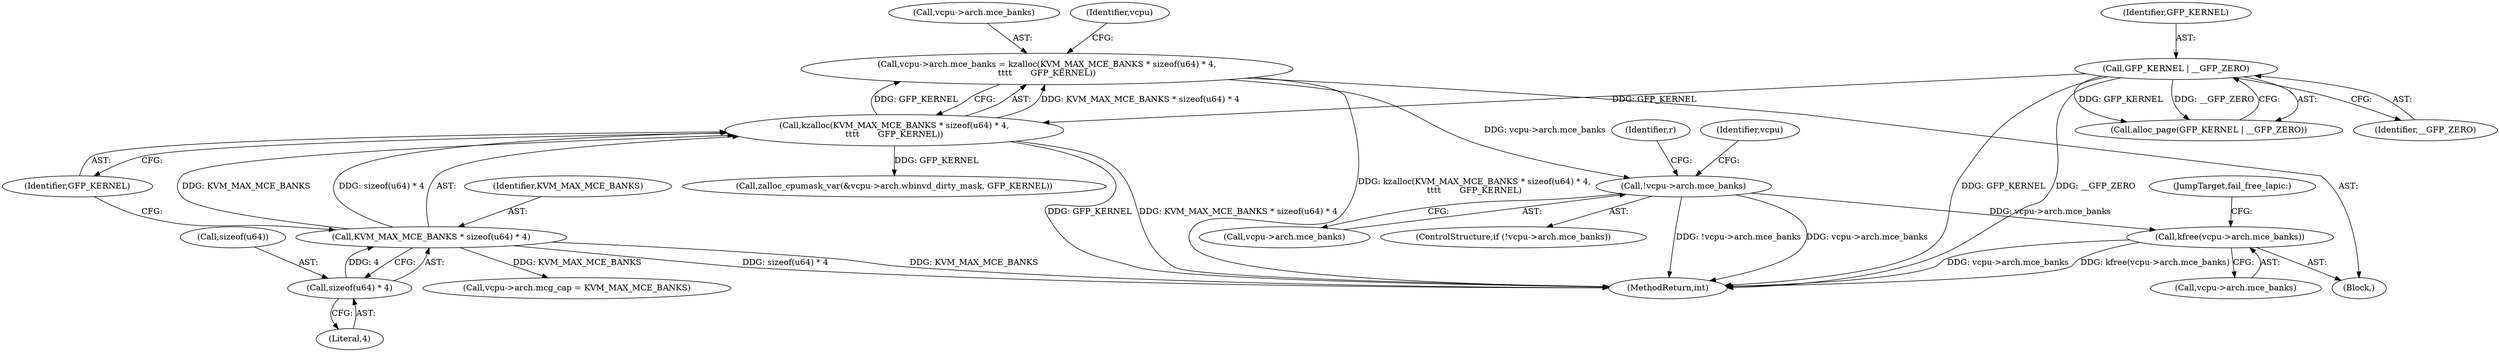 digraph "0_linux_0b79459b482e85cb7426aa7da683a9f2c97aeae1@pointer" {
"1000216" [label="(Call,!vcpu->arch.mce_banks)"];
"1000201" [label="(Call,vcpu->arch.mce_banks = kzalloc(KVM_MAX_MCE_BANKS * sizeof(u64) * 4,\n\t\t\t\t       GFP_KERNEL))"];
"1000207" [label="(Call,kzalloc(KVM_MAX_MCE_BANKS * sizeof(u64) * 4,\n\t\t\t\t       GFP_KERNEL))"];
"1000208" [label="(Call,KVM_MAX_MCE_BANKS * sizeof(u64) * 4)"];
"1000210" [label="(Call,sizeof(u64) * 4)"];
"1000152" [label="(Call,GFP_KERNEL | __GFP_ZERO)"];
"1000281" [label="(Call,kfree(vcpu->arch.mce_banks))"];
"1000281" [label="(Call,kfree(vcpu->arch.mce_banks))"];
"1000154" [label="(Identifier,__GFP_ZERO)"];
"1000228" [label="(Call,vcpu->arch.mcg_cap = KVM_MAX_MCE_BANKS)"];
"1000282" [label="(Call,vcpu->arch.mce_banks)"];
"1000237" [label="(Call,zalloc_cpumask_var(&vcpu->arch.wbinvd_dirty_mask, GFP_KERNEL))"];
"1000153" [label="(Identifier,GFP_KERNEL)"];
"1000151" [label="(Call,alloc_page(GFP_KERNEL | __GFP_ZERO))"];
"1000216" [label="(Call,!vcpu->arch.mce_banks)"];
"1000219" [label="(Identifier,vcpu)"];
"1000209" [label="(Identifier,KVM_MAX_MCE_BANKS)"];
"1000202" [label="(Call,vcpu->arch.mce_banks)"];
"1000211" [label="(Call,sizeof(u64))"];
"1000287" [label="(JumpTarget,fail_free_lapic:)"];
"1000305" [label="(MethodReturn,int)"];
"1000152" [label="(Call,GFP_KERNEL | __GFP_ZERO)"];
"1000207" [label="(Call,kzalloc(KVM_MAX_MCE_BANKS * sizeof(u64) * 4,\n\t\t\t\t       GFP_KERNEL))"];
"1000102" [label="(Block,)"];
"1000201" [label="(Call,vcpu->arch.mce_banks = kzalloc(KVM_MAX_MCE_BANKS * sizeof(u64) * 4,\n\t\t\t\t       GFP_KERNEL))"];
"1000231" [label="(Identifier,vcpu)"];
"1000214" [label="(Identifier,GFP_KERNEL)"];
"1000217" [label="(Call,vcpu->arch.mce_banks)"];
"1000224" [label="(Identifier,r)"];
"1000208" [label="(Call,KVM_MAX_MCE_BANKS * sizeof(u64) * 4)"];
"1000213" [label="(Literal,4)"];
"1000210" [label="(Call,sizeof(u64) * 4)"];
"1000215" [label="(ControlStructure,if (!vcpu->arch.mce_banks))"];
"1000216" -> "1000215"  [label="AST: "];
"1000216" -> "1000217"  [label="CFG: "];
"1000217" -> "1000216"  [label="AST: "];
"1000224" -> "1000216"  [label="CFG: "];
"1000231" -> "1000216"  [label="CFG: "];
"1000216" -> "1000305"  [label="DDG: !vcpu->arch.mce_banks"];
"1000216" -> "1000305"  [label="DDG: vcpu->arch.mce_banks"];
"1000201" -> "1000216"  [label="DDG: vcpu->arch.mce_banks"];
"1000216" -> "1000281"  [label="DDG: vcpu->arch.mce_banks"];
"1000201" -> "1000102"  [label="AST: "];
"1000201" -> "1000207"  [label="CFG: "];
"1000202" -> "1000201"  [label="AST: "];
"1000207" -> "1000201"  [label="AST: "];
"1000219" -> "1000201"  [label="CFG: "];
"1000201" -> "1000305"  [label="DDG: kzalloc(KVM_MAX_MCE_BANKS * sizeof(u64) * 4,\n\t\t\t\t       GFP_KERNEL)"];
"1000207" -> "1000201"  [label="DDG: KVM_MAX_MCE_BANKS * sizeof(u64) * 4"];
"1000207" -> "1000201"  [label="DDG: GFP_KERNEL"];
"1000207" -> "1000214"  [label="CFG: "];
"1000208" -> "1000207"  [label="AST: "];
"1000214" -> "1000207"  [label="AST: "];
"1000207" -> "1000305"  [label="DDG: GFP_KERNEL"];
"1000207" -> "1000305"  [label="DDG: KVM_MAX_MCE_BANKS * sizeof(u64) * 4"];
"1000208" -> "1000207"  [label="DDG: KVM_MAX_MCE_BANKS"];
"1000208" -> "1000207"  [label="DDG: sizeof(u64) * 4"];
"1000152" -> "1000207"  [label="DDG: GFP_KERNEL"];
"1000207" -> "1000237"  [label="DDG: GFP_KERNEL"];
"1000208" -> "1000210"  [label="CFG: "];
"1000209" -> "1000208"  [label="AST: "];
"1000210" -> "1000208"  [label="AST: "];
"1000214" -> "1000208"  [label="CFG: "];
"1000208" -> "1000305"  [label="DDG: KVM_MAX_MCE_BANKS"];
"1000208" -> "1000305"  [label="DDG: sizeof(u64) * 4"];
"1000210" -> "1000208"  [label="DDG: 4"];
"1000208" -> "1000228"  [label="DDG: KVM_MAX_MCE_BANKS"];
"1000210" -> "1000213"  [label="CFG: "];
"1000211" -> "1000210"  [label="AST: "];
"1000213" -> "1000210"  [label="AST: "];
"1000152" -> "1000151"  [label="AST: "];
"1000152" -> "1000154"  [label="CFG: "];
"1000153" -> "1000152"  [label="AST: "];
"1000154" -> "1000152"  [label="AST: "];
"1000151" -> "1000152"  [label="CFG: "];
"1000152" -> "1000305"  [label="DDG: GFP_KERNEL"];
"1000152" -> "1000305"  [label="DDG: __GFP_ZERO"];
"1000152" -> "1000151"  [label="DDG: GFP_KERNEL"];
"1000152" -> "1000151"  [label="DDG: __GFP_ZERO"];
"1000281" -> "1000102"  [label="AST: "];
"1000281" -> "1000282"  [label="CFG: "];
"1000282" -> "1000281"  [label="AST: "];
"1000287" -> "1000281"  [label="CFG: "];
"1000281" -> "1000305"  [label="DDG: vcpu->arch.mce_banks"];
"1000281" -> "1000305"  [label="DDG: kfree(vcpu->arch.mce_banks)"];
}
